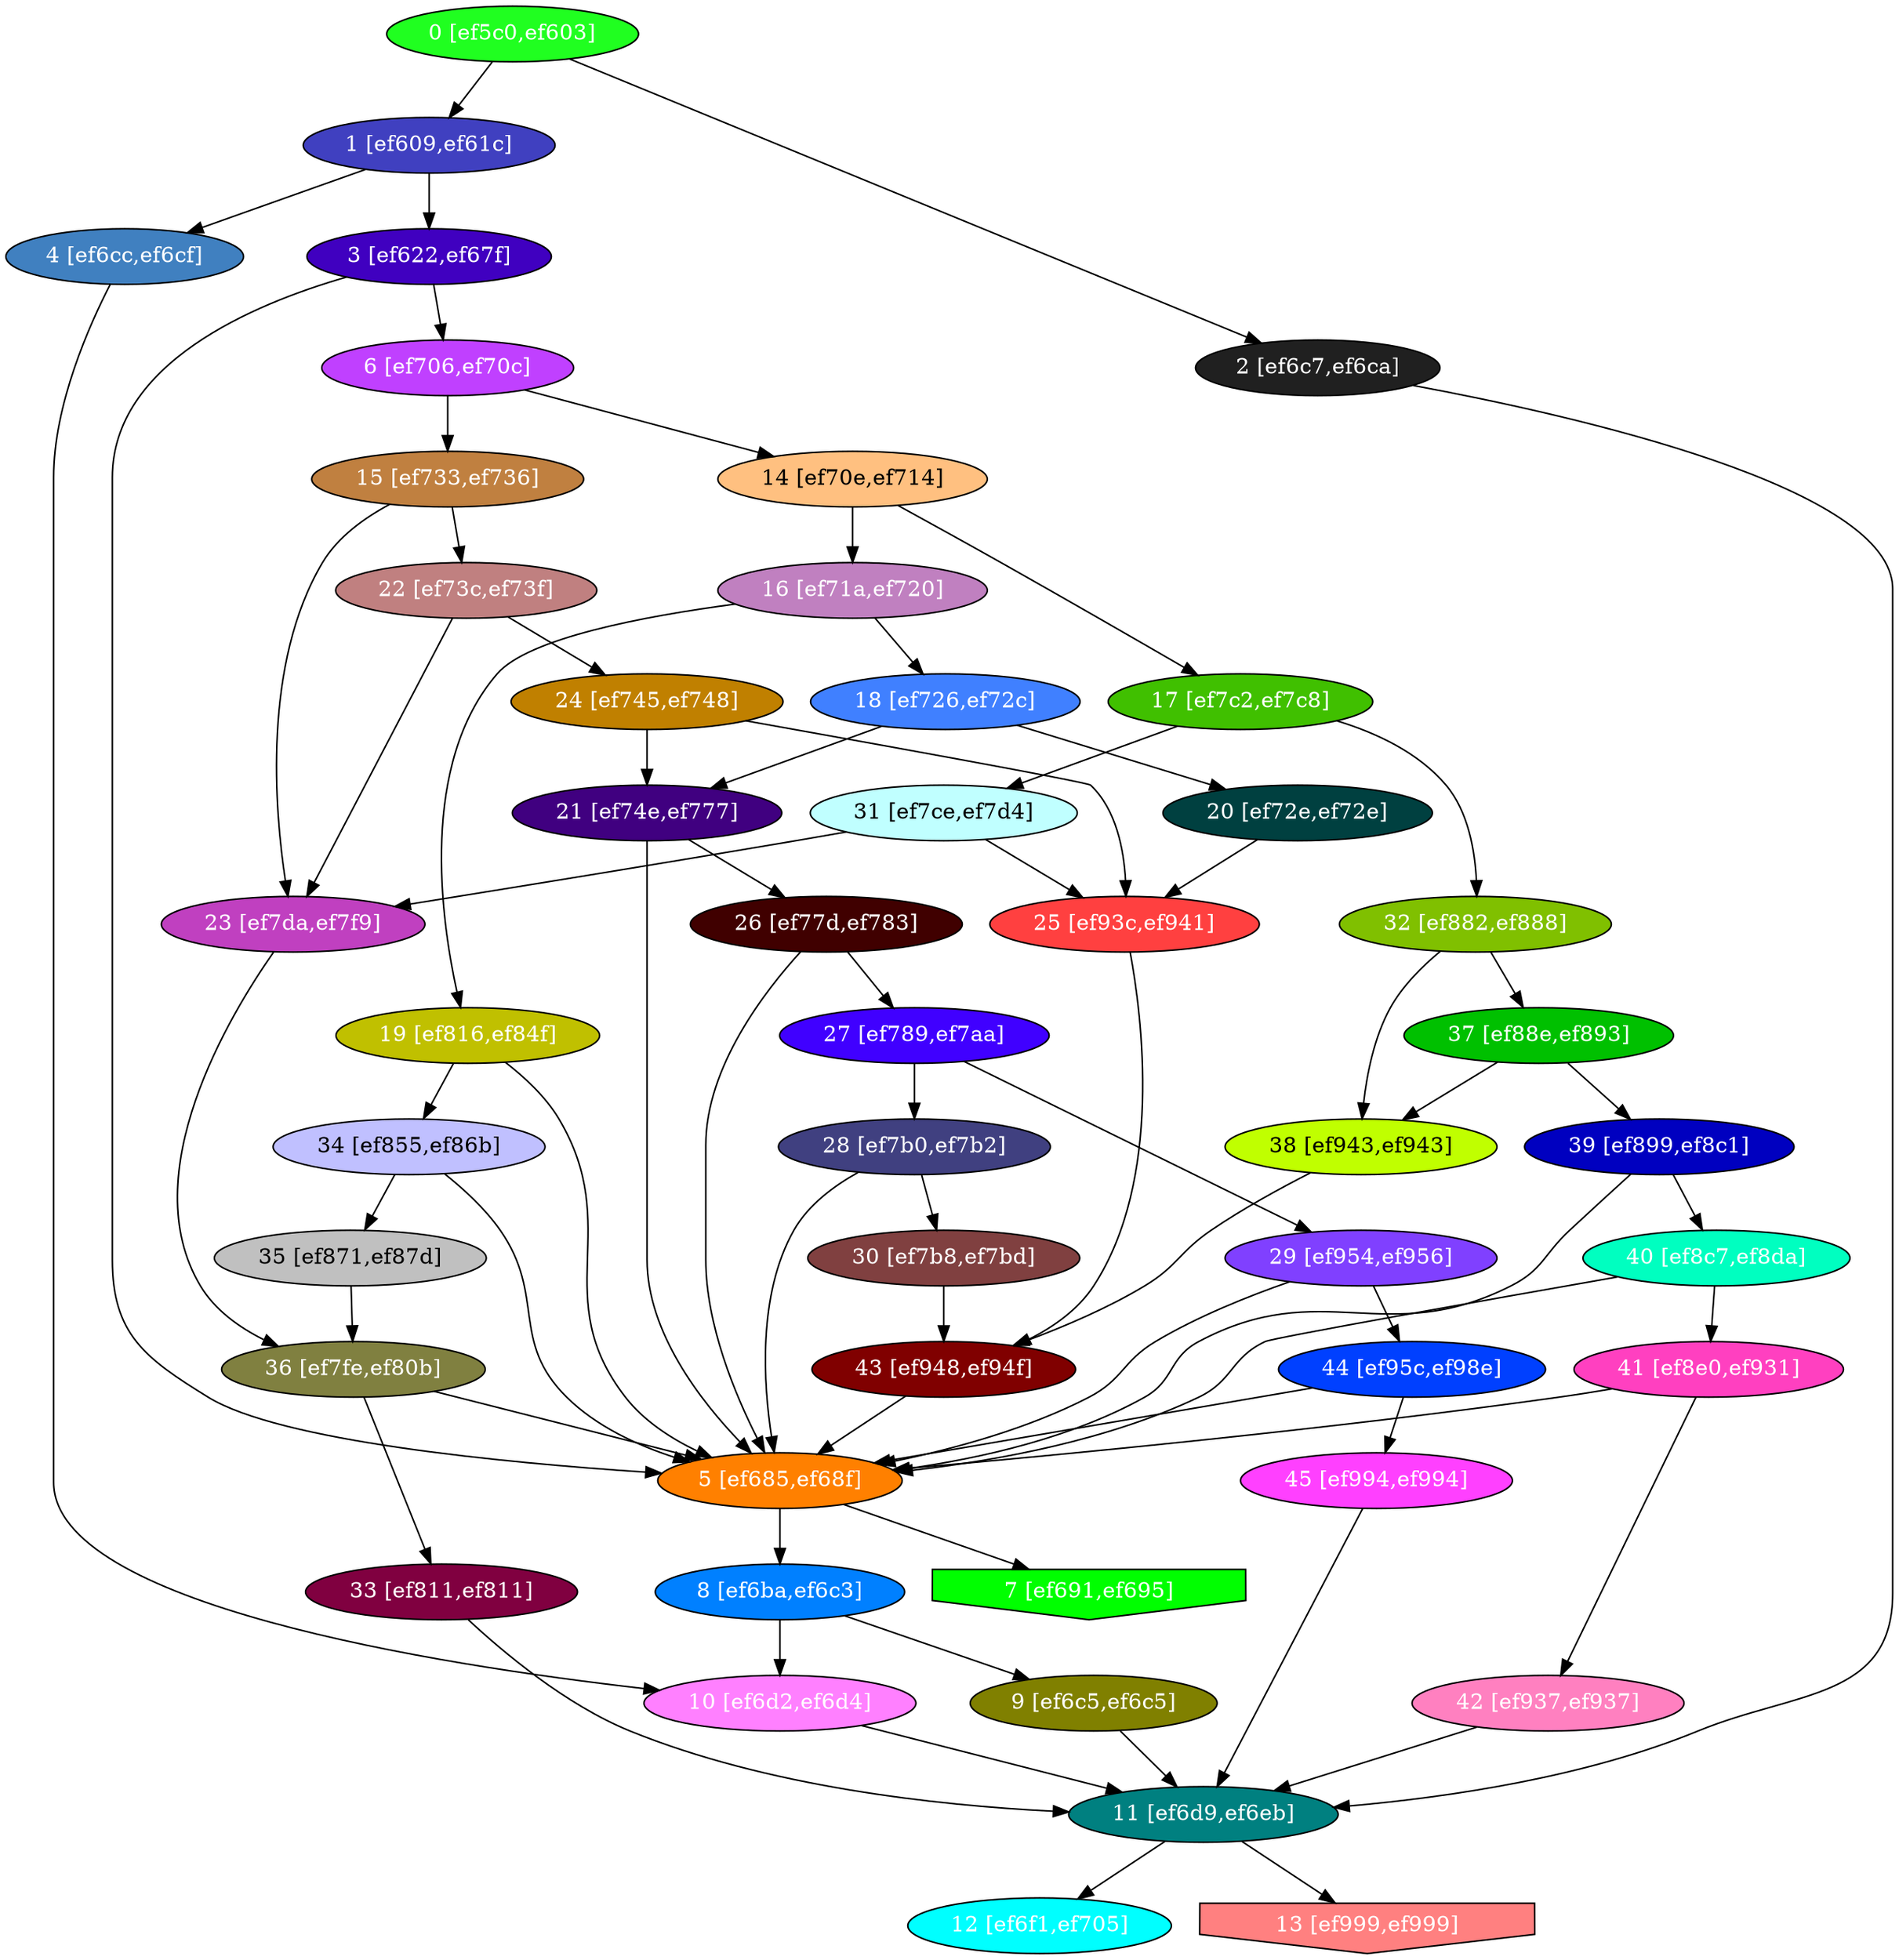 diGraph libnss3{
	libnss3_0  [style=filled fillcolor="#20FF20" fontcolor="#ffffff" shape=oval label="0 [ef5c0,ef603]"]
	libnss3_1  [style=filled fillcolor="#4040C0" fontcolor="#ffffff" shape=oval label="1 [ef609,ef61c]"]
	libnss3_2  [style=filled fillcolor="#202020" fontcolor="#ffffff" shape=oval label="2 [ef6c7,ef6ca]"]
	libnss3_3  [style=filled fillcolor="#4000C0" fontcolor="#ffffff" shape=oval label="3 [ef622,ef67f]"]
	libnss3_4  [style=filled fillcolor="#4080C0" fontcolor="#ffffff" shape=oval label="4 [ef6cc,ef6cf]"]
	libnss3_5  [style=filled fillcolor="#FF8000" fontcolor="#ffffff" shape=oval label="5 [ef685,ef68f]"]
	libnss3_6  [style=filled fillcolor="#C040FF" fontcolor="#ffffff" shape=oval label="6 [ef706,ef70c]"]
	libnss3_7  [style=filled fillcolor="#00FF00" fontcolor="#ffffff" shape=invhouse label="7 [ef691,ef695]"]
	libnss3_8  [style=filled fillcolor="#0080FF" fontcolor="#ffffff" shape=oval label="8 [ef6ba,ef6c3]"]
	libnss3_9  [style=filled fillcolor="#808000" fontcolor="#ffffff" shape=oval label="9 [ef6c5,ef6c5]"]
	libnss3_a  [style=filled fillcolor="#FF80FF" fontcolor="#ffffff" shape=oval label="10 [ef6d2,ef6d4]"]
	libnss3_b  [style=filled fillcolor="#008080" fontcolor="#ffffff" shape=oval label="11 [ef6d9,ef6eb]"]
	libnss3_c  [style=filled fillcolor="#00FFFF" fontcolor="#ffffff" shape=oval label="12 [ef6f1,ef705]"]
	libnss3_d  [style=filled fillcolor="#FF8080" fontcolor="#ffffff" shape=invhouse label="13 [ef999,ef999]"]
	libnss3_e  [style=filled fillcolor="#FFC080" fontcolor="#000000" shape=oval label="14 [ef70e,ef714]"]
	libnss3_f  [style=filled fillcolor="#C08040" fontcolor="#ffffff" shape=oval label="15 [ef733,ef736]"]
	libnss3_10  [style=filled fillcolor="#C080C0" fontcolor="#ffffff" shape=oval label="16 [ef71a,ef720]"]
	libnss3_11  [style=filled fillcolor="#40C000" fontcolor="#ffffff" shape=oval label="17 [ef7c2,ef7c8]"]
	libnss3_12  [style=filled fillcolor="#4080FF" fontcolor="#ffffff" shape=oval label="18 [ef726,ef72c]"]
	libnss3_13  [style=filled fillcolor="#C0C000" fontcolor="#ffffff" shape=oval label="19 [ef816,ef84f]"]
	libnss3_14  [style=filled fillcolor="#004040" fontcolor="#ffffff" shape=oval label="20 [ef72e,ef72e]"]
	libnss3_15  [style=filled fillcolor="#400080" fontcolor="#ffffff" shape=oval label="21 [ef74e,ef777]"]
	libnss3_16  [style=filled fillcolor="#C08080" fontcolor="#ffffff" shape=oval label="22 [ef73c,ef73f]"]
	libnss3_17  [style=filled fillcolor="#C040C0" fontcolor="#ffffff" shape=oval label="23 [ef7da,ef7f9]"]
	libnss3_18  [style=filled fillcolor="#C08000" fontcolor="#ffffff" shape=oval label="24 [ef745,ef748]"]
	libnss3_19  [style=filled fillcolor="#FF4040" fontcolor="#ffffff" shape=oval label="25 [ef93c,ef941]"]
	libnss3_1a  [style=filled fillcolor="#400000" fontcolor="#ffffff" shape=oval label="26 [ef77d,ef783]"]
	libnss3_1b  [style=filled fillcolor="#4000FF" fontcolor="#ffffff" shape=oval label="27 [ef789,ef7aa]"]
	libnss3_1c  [style=filled fillcolor="#404080" fontcolor="#ffffff" shape=oval label="28 [ef7b0,ef7b2]"]
	libnss3_1d  [style=filled fillcolor="#8040FF" fontcolor="#ffffff" shape=oval label="29 [ef954,ef956]"]
	libnss3_1e  [style=filled fillcolor="#804040" fontcolor="#ffffff" shape=oval label="30 [ef7b8,ef7bd]"]
	libnss3_1f  [style=filled fillcolor="#C0FFFF" fontcolor="#000000" shape=oval label="31 [ef7ce,ef7d4]"]
	libnss3_20  [style=filled fillcolor="#80C000" fontcolor="#ffffff" shape=oval label="32 [ef882,ef888]"]
	libnss3_21  [style=filled fillcolor="#800040" fontcolor="#ffffff" shape=oval label="33 [ef811,ef811]"]
	libnss3_22  [style=filled fillcolor="#C0C0FF" fontcolor="#000000" shape=oval label="34 [ef855,ef86b]"]
	libnss3_23  [style=filled fillcolor="#C0C0C0" fontcolor="#000000" shape=oval label="35 [ef871,ef87d]"]
	libnss3_24  [style=filled fillcolor="#808040" fontcolor="#ffffff" shape=oval label="36 [ef7fe,ef80b]"]
	libnss3_25  [style=filled fillcolor="#00C000" fontcolor="#ffffff" shape=oval label="37 [ef88e,ef893]"]
	libnss3_26  [style=filled fillcolor="#C0FF00" fontcolor="#000000" shape=oval label="38 [ef943,ef943]"]
	libnss3_27  [style=filled fillcolor="#0000C0" fontcolor="#ffffff" shape=oval label="39 [ef899,ef8c1]"]
	libnss3_28  [style=filled fillcolor="#00FFC0" fontcolor="#ffffff" shape=oval label="40 [ef8c7,ef8da]"]
	libnss3_29  [style=filled fillcolor="#FF40C0" fontcolor="#ffffff" shape=oval label="41 [ef8e0,ef931]"]
	libnss3_2a  [style=filled fillcolor="#FF80C0" fontcolor="#ffffff" shape=oval label="42 [ef937,ef937]"]
	libnss3_2b  [style=filled fillcolor="#800000" fontcolor="#ffffff" shape=oval label="43 [ef948,ef94f]"]
	libnss3_2c  [style=filled fillcolor="#0040FF" fontcolor="#ffffff" shape=oval label="44 [ef95c,ef98e]"]
	libnss3_2d  [style=filled fillcolor="#FF40FF" fontcolor="#ffffff" shape=oval label="45 [ef994,ef994]"]

	libnss3_0 -> libnss3_1
	libnss3_0 -> libnss3_2
	libnss3_1 -> libnss3_3
	libnss3_1 -> libnss3_4
	libnss3_2 -> libnss3_b
	libnss3_3 -> libnss3_5
	libnss3_3 -> libnss3_6
	libnss3_4 -> libnss3_a
	libnss3_5 -> libnss3_7
	libnss3_5 -> libnss3_8
	libnss3_6 -> libnss3_e
	libnss3_6 -> libnss3_f
	libnss3_8 -> libnss3_9
	libnss3_8 -> libnss3_a
	libnss3_9 -> libnss3_b
	libnss3_a -> libnss3_b
	libnss3_b -> libnss3_c
	libnss3_b -> libnss3_d
	libnss3_e -> libnss3_10
	libnss3_e -> libnss3_11
	libnss3_f -> libnss3_16
	libnss3_f -> libnss3_17
	libnss3_10 -> libnss3_12
	libnss3_10 -> libnss3_13
	libnss3_11 -> libnss3_1f
	libnss3_11 -> libnss3_20
	libnss3_12 -> libnss3_14
	libnss3_12 -> libnss3_15
	libnss3_13 -> libnss3_5
	libnss3_13 -> libnss3_22
	libnss3_14 -> libnss3_19
	libnss3_15 -> libnss3_5
	libnss3_15 -> libnss3_1a
	libnss3_16 -> libnss3_17
	libnss3_16 -> libnss3_18
	libnss3_17 -> libnss3_24
	libnss3_18 -> libnss3_15
	libnss3_18 -> libnss3_19
	libnss3_19 -> libnss3_2b
	libnss3_1a -> libnss3_5
	libnss3_1a -> libnss3_1b
	libnss3_1b -> libnss3_1c
	libnss3_1b -> libnss3_1d
	libnss3_1c -> libnss3_5
	libnss3_1c -> libnss3_1e
	libnss3_1d -> libnss3_5
	libnss3_1d -> libnss3_2c
	libnss3_1e -> libnss3_2b
	libnss3_1f -> libnss3_17
	libnss3_1f -> libnss3_19
	libnss3_20 -> libnss3_25
	libnss3_20 -> libnss3_26
	libnss3_21 -> libnss3_b
	libnss3_22 -> libnss3_5
	libnss3_22 -> libnss3_23
	libnss3_23 -> libnss3_24
	libnss3_24 -> libnss3_5
	libnss3_24 -> libnss3_21
	libnss3_25 -> libnss3_26
	libnss3_25 -> libnss3_27
	libnss3_26 -> libnss3_2b
	libnss3_27 -> libnss3_5
	libnss3_27 -> libnss3_28
	libnss3_28 -> libnss3_5
	libnss3_28 -> libnss3_29
	libnss3_29 -> libnss3_5
	libnss3_29 -> libnss3_2a
	libnss3_2a -> libnss3_b
	libnss3_2b -> libnss3_5
	libnss3_2c -> libnss3_5
	libnss3_2c -> libnss3_2d
	libnss3_2d -> libnss3_b
}